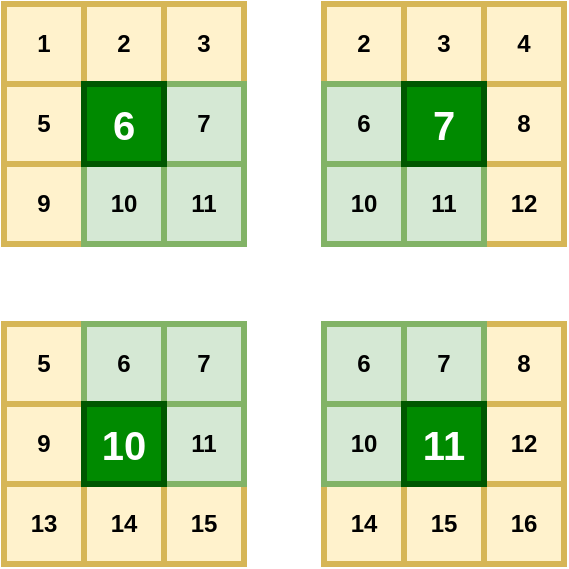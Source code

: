 <mxfile version="15.9.4" type="github">
  <diagram id="NSv8YmZ8nnplUofg9PQK" name="Page-1">
    <mxGraphModel dx="813" dy="430" grid="1" gridSize="10" guides="1" tooltips="1" connect="1" arrows="1" fold="1" page="1" pageScale="1" pageWidth="827" pageHeight="1169" math="0" shadow="0">
      <root>
        <mxCell id="0" />
        <mxCell id="1" parent="0" />
        <mxCell id="bkE_DGCgecQEefZ1b-L1-1" value="1" style="rounded=0;whiteSpace=wrap;html=1;fillColor=#fff2cc;strokeColor=#d6b656;strokeWidth=3;fontStyle=1" parent="1" vertex="1">
          <mxGeometry x="240" y="160" width="40" height="40" as="geometry" />
        </mxCell>
        <mxCell id="bkE_DGCgecQEefZ1b-L1-5" value="5" style="rounded=0;whiteSpace=wrap;html=1;fillColor=#fff2cc;strokeColor=#d6b656;strokeWidth=3;fontStyle=1" parent="1" vertex="1">
          <mxGeometry x="240" y="200" width="40" height="40" as="geometry" />
        </mxCell>
        <mxCell id="bkE_DGCgecQEefZ1b-L1-9" value="9" style="rounded=0;whiteSpace=wrap;html=1;fillColor=#fff2cc;strokeColor=#d6b656;strokeWidth=3;fontStyle=1" parent="1" vertex="1">
          <mxGeometry x="240" y="240" width="40" height="40" as="geometry" />
        </mxCell>
        <mxCell id="bkE_DGCgecQEefZ1b-L1-2" value="2" style="rounded=0;whiteSpace=wrap;html=1;fillColor=#fff2cc;strokeColor=#d6b656;strokeWidth=3;fontStyle=1" parent="1" vertex="1">
          <mxGeometry x="280" y="160" width="40" height="40" as="geometry" />
        </mxCell>
        <mxCell id="bkE_DGCgecQEefZ1b-L1-3" value="3" style="rounded=0;whiteSpace=wrap;html=1;fillColor=#fff2cc;strokeColor=#d6b656;strokeWidth=3;fontStyle=1" parent="1" vertex="1">
          <mxGeometry x="320" y="160" width="40" height="40" as="geometry" />
        </mxCell>
        <mxCell id="bkE_DGCgecQEefZ1b-L1-7" value="7" style="rounded=0;whiteSpace=wrap;html=1;fillColor=#d5e8d4;strokeColor=#82b366;strokeWidth=3;fontStyle=1" parent="1" vertex="1">
          <mxGeometry x="320" y="200" width="40" height="40" as="geometry" />
        </mxCell>
        <mxCell id="bkE_DGCgecQEefZ1b-L1-10" value="10" style="rounded=0;whiteSpace=wrap;html=1;fillColor=#d5e8d4;strokeColor=#82b366;strokeWidth=3;fontStyle=1" parent="1" vertex="1">
          <mxGeometry x="280" y="240" width="40" height="40" as="geometry" />
        </mxCell>
        <mxCell id="bkE_DGCgecQEefZ1b-L1-11" value="11" style="rounded=0;whiteSpace=wrap;html=1;fillColor=#d5e8d4;strokeColor=#82b366;strokeWidth=3;fontStyle=1" parent="1" vertex="1">
          <mxGeometry x="320" y="240" width="40" height="40" as="geometry" />
        </mxCell>
        <mxCell id="w_NJWjAaiILHQb_UPDh1-8" value="4" style="rounded=0;whiteSpace=wrap;html=1;fillColor=#fff2cc;strokeColor=#d6b656;strokeWidth=3;fontStyle=1" vertex="1" parent="1">
          <mxGeometry x="480" y="160" width="40" height="40" as="geometry" />
        </mxCell>
        <mxCell id="w_NJWjAaiILHQb_UPDh1-9" value="8" style="rounded=0;whiteSpace=wrap;html=1;fillColor=#fff2cc;strokeColor=#d6b656;strokeWidth=3;fontStyle=1" vertex="1" parent="1">
          <mxGeometry x="480" y="200" width="40" height="40" as="geometry" />
        </mxCell>
        <mxCell id="w_NJWjAaiILHQb_UPDh1-10" value="12" style="rounded=0;whiteSpace=wrap;html=1;fillColor=#fff2cc;strokeColor=#d6b656;strokeWidth=3;fontStyle=1" vertex="1" parent="1">
          <mxGeometry x="480" y="240" width="40" height="40" as="geometry" />
        </mxCell>
        <mxCell id="w_NJWjAaiILHQb_UPDh1-11" value="2" style="rounded=0;whiteSpace=wrap;html=1;fillColor=#fff2cc;strokeColor=#d6b656;strokeWidth=3;fontStyle=1" vertex="1" parent="1">
          <mxGeometry x="400" y="160" width="40" height="40" as="geometry" />
        </mxCell>
        <mxCell id="w_NJWjAaiILHQb_UPDh1-12" value="3" style="rounded=0;whiteSpace=wrap;html=1;fillColor=#fff2cc;strokeColor=#d6b656;strokeWidth=3;fontStyle=1" vertex="1" parent="1">
          <mxGeometry x="440" y="160" width="40" height="40" as="geometry" />
        </mxCell>
        <mxCell id="w_NJWjAaiILHQb_UPDh1-13" value="6" style="rounded=0;whiteSpace=wrap;html=1;fillColor=#d5e8d4;strokeColor=#82b366;strokeWidth=3;fontStyle=1" vertex="1" parent="1">
          <mxGeometry x="400" y="200" width="40" height="40" as="geometry" />
        </mxCell>
        <mxCell id="w_NJWjAaiILHQb_UPDh1-15" value="10" style="rounded=0;whiteSpace=wrap;html=1;fillColor=#d5e8d4;strokeColor=#82b366;strokeWidth=3;fontStyle=1" vertex="1" parent="1">
          <mxGeometry x="400" y="240" width="40" height="40" as="geometry" />
        </mxCell>
        <mxCell id="w_NJWjAaiILHQb_UPDh1-16" value="11" style="rounded=0;whiteSpace=wrap;html=1;fillColor=#d5e8d4;strokeColor=#82b366;strokeWidth=3;fontStyle=1" vertex="1" parent="1">
          <mxGeometry x="440" y="240" width="40" height="40" as="geometry" />
        </mxCell>
        <mxCell id="w_NJWjAaiILHQb_UPDh1-17" value="13" style="rounded=0;whiteSpace=wrap;html=1;fillColor=#fff2cc;strokeColor=#d6b656;strokeWidth=3;fontStyle=1" vertex="1" parent="1">
          <mxGeometry x="240" y="400" width="40" height="40" as="geometry" />
        </mxCell>
        <mxCell id="w_NJWjAaiILHQb_UPDh1-19" value="5" style="rounded=0;whiteSpace=wrap;html=1;fillColor=#fff2cc;strokeColor=#d6b656;strokeWidth=3;fontStyle=1" vertex="1" parent="1">
          <mxGeometry x="240" y="320" width="40" height="40" as="geometry" />
        </mxCell>
        <mxCell id="w_NJWjAaiILHQb_UPDh1-20" value="9" style="rounded=0;whiteSpace=wrap;html=1;fillColor=#fff2cc;strokeColor=#d6b656;strokeWidth=3;fontStyle=1" vertex="1" parent="1">
          <mxGeometry x="240" y="360" width="40" height="40" as="geometry" />
        </mxCell>
        <mxCell id="w_NJWjAaiILHQb_UPDh1-22" value="14" style="rounded=0;whiteSpace=wrap;html=1;fillColor=#fff2cc;strokeColor=#d6b656;strokeWidth=3;fontStyle=1" vertex="1" parent="1">
          <mxGeometry x="280" y="400" width="40" height="40" as="geometry" />
        </mxCell>
        <mxCell id="w_NJWjAaiILHQb_UPDh1-23" value="15" style="rounded=0;whiteSpace=wrap;html=1;fillColor=#fff2cc;strokeColor=#d6b656;strokeWidth=3;fontStyle=1" vertex="1" parent="1">
          <mxGeometry x="320" y="400" width="40" height="40" as="geometry" />
        </mxCell>
        <mxCell id="w_NJWjAaiILHQb_UPDh1-29" value="6" style="rounded=0;whiteSpace=wrap;html=1;fillColor=#d5e8d4;strokeColor=#82b366;strokeWidth=3;fontStyle=1" vertex="1" parent="1">
          <mxGeometry x="280" y="320" width="40" height="40" as="geometry" />
        </mxCell>
        <mxCell id="w_NJWjAaiILHQb_UPDh1-30" value="7" style="rounded=0;whiteSpace=wrap;html=1;fillColor=#d5e8d4;strokeColor=#82b366;strokeWidth=3;fontStyle=1" vertex="1" parent="1">
          <mxGeometry x="320" y="320" width="40" height="40" as="geometry" />
        </mxCell>
        <mxCell id="w_NJWjAaiILHQb_UPDh1-32" value="11" style="rounded=0;whiteSpace=wrap;html=1;fillColor=#d5e8d4;strokeColor=#82b366;strokeWidth=3;fontStyle=1" vertex="1" parent="1">
          <mxGeometry x="320" y="360" width="40" height="40" as="geometry" />
        </mxCell>
        <mxCell id="w_NJWjAaiILHQb_UPDh1-37" value="16" style="rounded=0;whiteSpace=wrap;html=1;fillColor=#fff2cc;strokeColor=#d6b656;strokeWidth=3;fontStyle=1" vertex="1" parent="1">
          <mxGeometry x="480" y="400" width="40" height="40" as="geometry" />
        </mxCell>
        <mxCell id="w_NJWjAaiILHQb_UPDh1-38" value="14" style="rounded=0;whiteSpace=wrap;html=1;fillColor=#fff2cc;strokeColor=#d6b656;strokeWidth=3;fontStyle=1" vertex="1" parent="1">
          <mxGeometry x="400" y="400" width="40" height="40" as="geometry" />
        </mxCell>
        <mxCell id="w_NJWjAaiILHQb_UPDh1-39" value="15" style="rounded=0;whiteSpace=wrap;html=1;fillColor=#fff2cc;strokeColor=#d6b656;strokeWidth=3;fontStyle=1" vertex="1" parent="1">
          <mxGeometry x="440" y="400" width="40" height="40" as="geometry" />
        </mxCell>
        <mxCell id="w_NJWjAaiILHQb_UPDh1-41" value="8" style="rounded=0;whiteSpace=wrap;html=1;fillColor=#fff2cc;strokeColor=#d6b656;strokeWidth=3;fontStyle=1" vertex="1" parent="1">
          <mxGeometry x="480" y="320" width="40" height="40" as="geometry" />
        </mxCell>
        <mxCell id="w_NJWjAaiILHQb_UPDh1-42" value="12" style="rounded=0;whiteSpace=wrap;html=1;fillColor=#fff2cc;strokeColor=#d6b656;strokeWidth=3;fontStyle=1" vertex="1" parent="1">
          <mxGeometry x="480" y="360" width="40" height="40" as="geometry" />
        </mxCell>
        <mxCell id="w_NJWjAaiILHQb_UPDh1-45" value="6" style="rounded=0;whiteSpace=wrap;html=1;fillColor=#d5e8d4;strokeColor=#82b366;strokeWidth=3;fontStyle=1" vertex="1" parent="1">
          <mxGeometry x="400" y="320" width="40" height="40" as="geometry" />
        </mxCell>
        <mxCell id="w_NJWjAaiILHQb_UPDh1-46" value="7" style="rounded=0;whiteSpace=wrap;html=1;fillColor=#d5e8d4;strokeColor=#82b366;strokeWidth=3;fontStyle=1" vertex="1" parent="1">
          <mxGeometry x="440" y="320" width="40" height="40" as="geometry" />
        </mxCell>
        <mxCell id="w_NJWjAaiILHQb_UPDh1-47" value="10" style="rounded=0;whiteSpace=wrap;html=1;fillColor=#d5e8d4;strokeColor=#82b366;strokeWidth=3;fontStyle=1" vertex="1" parent="1">
          <mxGeometry x="400" y="360" width="40" height="40" as="geometry" />
        </mxCell>
        <mxCell id="bkE_DGCgecQEefZ1b-L1-6" value="6" style="rounded=0;whiteSpace=wrap;html=1;fillColor=#008a00;strokeColor=#005700;strokeWidth=3;fontStyle=1;fontColor=#ffffff;fontSize=20;" parent="1" vertex="1">
          <mxGeometry x="280" y="200" width="40" height="40" as="geometry" />
        </mxCell>
        <mxCell id="w_NJWjAaiILHQb_UPDh1-14" value="7" style="rounded=0;whiteSpace=wrap;html=1;fillColor=#008a00;strokeColor=#005700;strokeWidth=3;fontStyle=1;fontColor=#ffffff;fontSize=20;" vertex="1" parent="1">
          <mxGeometry x="440" y="200" width="40" height="40" as="geometry" />
        </mxCell>
        <mxCell id="w_NJWjAaiILHQb_UPDh1-31" value="10" style="rounded=0;whiteSpace=wrap;html=1;fillColor=#008a00;strokeColor=#005700;strokeWidth=3;fontStyle=1;fontColor=#ffffff;fontSize=20;" vertex="1" parent="1">
          <mxGeometry x="280" y="360" width="40" height="40" as="geometry" />
        </mxCell>
        <mxCell id="w_NJWjAaiILHQb_UPDh1-48" value="11" style="rounded=0;whiteSpace=wrap;html=1;fillColor=#008a00;strokeColor=#005700;strokeWidth=3;fontStyle=1;fontColor=#ffffff;fontSize=20;" vertex="1" parent="1">
          <mxGeometry x="440" y="360" width="40" height="40" as="geometry" />
        </mxCell>
      </root>
    </mxGraphModel>
  </diagram>
</mxfile>
